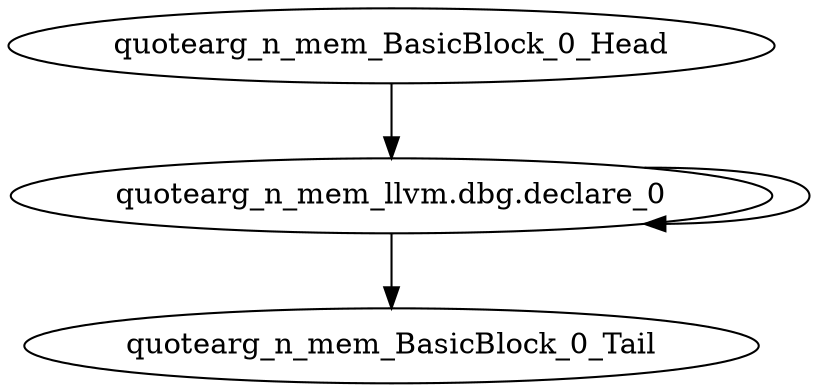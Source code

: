 digraph G {
    "quotearg_n_mem_BasicBlock_0_Head" -> "quotearg_n_mem_llvm.dbg.declare_0"
    "quotearg_n_mem_llvm.dbg.declare_0" -> "quotearg_n_mem_BasicBlock_0_Tail"
    "quotearg_n_mem_llvm.dbg.declare_0" -> "quotearg_n_mem_llvm.dbg.declare_0"
}
